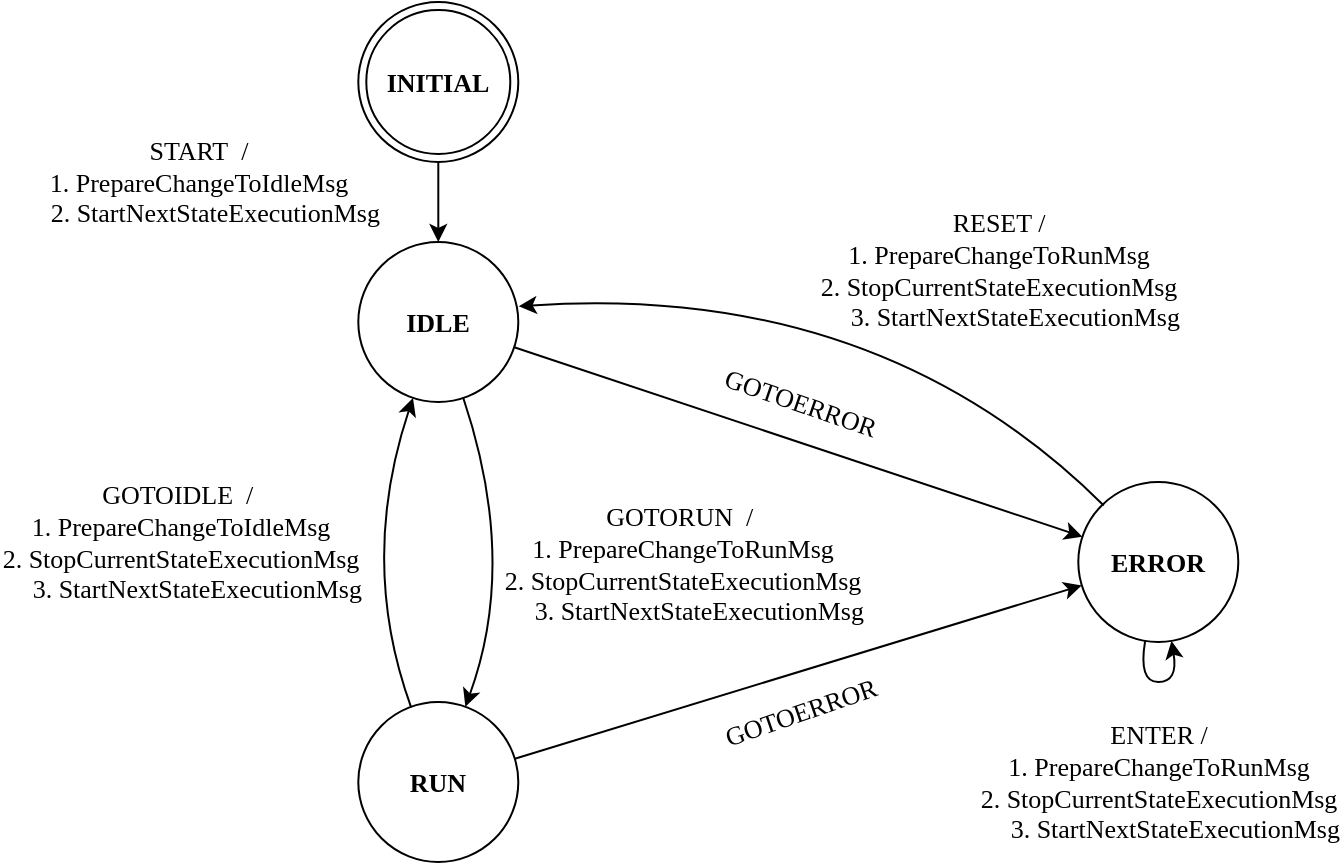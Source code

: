 <mxfile>
    <diagram id="9BDRLqt76dtFbIrQ7sjx" name="Page-1">
        <mxGraphModel dx="746" dy="769" grid="1" gridSize="10" guides="1" tooltips="1" connect="1" arrows="1" fold="1" page="1" pageScale="1" pageWidth="827" pageHeight="1169" math="0" shadow="0">
            <root>
                <mxCell id="0"/>
                <mxCell id="1" parent="0"/>
                <mxCell id="94BsapIy3oklP2jeuabq-1" value="&lt;span&gt;INITIAL&lt;/span&gt;" style="ellipse;shape=doubleEllipse;aspect=fixed;fontFamily=Times New Roman;labelBackgroundColor=none;labelBorderColor=none;whiteSpace=wrap;html=1;align=center;fontSize=13;strokeWidth=1;fontStyle=1;" parent="1" vertex="1">
                    <mxGeometry x="200.15" y="80" width="80" height="80" as="geometry"/>
                </mxCell>
                <mxCell id="94BsapIy3oklP2jeuabq-2" value="&lt;span&gt;IDLE&lt;/span&gt;" style="ellipse;aspect=fixed;fontFamily=Times New Roman;labelBackgroundColor=none;labelBorderColor=none;whiteSpace=wrap;html=1;align=center;fontSize=13;strokeWidth=1;fontStyle=1;" parent="1" vertex="1">
                    <mxGeometry x="200.15" y="200" width="80" height="80" as="geometry"/>
                </mxCell>
                <mxCell id="94BsapIy3oklP2jeuabq-3" value="&lt;span&gt;ERROR&lt;/span&gt;" style="ellipse;aspect=fixed;fontFamily=Times New Roman;labelBackgroundColor=none;labelBorderColor=none;whiteSpace=wrap;html=1;align=center;fontSize=13;strokeWidth=1;fontStyle=1;" parent="1" vertex="1">
                    <mxGeometry x="560.15" y="320" width="80" height="80" as="geometry"/>
                </mxCell>
                <mxCell id="94BsapIy3oklP2jeuabq-4" value="&lt;span&gt;RUN&lt;/span&gt;" style="ellipse;aspect=fixed;fontFamily=Times New Roman;labelBackgroundColor=none;labelBorderColor=none;whiteSpace=wrap;html=1;align=center;fontSize=13;strokeWidth=1;fontStyle=1;" parent="1" vertex="1">
                    <mxGeometry x="200.15" y="430" width="80" height="80" as="geometry"/>
                </mxCell>
                <mxCell id="94BsapIy3oklP2jeuabq-6" value="START&amp;nbsp; / &lt;br style=&quot;font-size: 13px;&quot;&gt;1. PrepareChangeToIdleMsg&lt;br style=&quot;font-size: 13px;&quot;&gt;  &amp;nbsp;&amp;nbsp; &amp;nbsp; 2. StartNextStateExecutionMsg" style="endArrow=classic;rounded=0;fontFamily=Times New Roman;labelBackgroundColor=none;labelBorderColor=none;html=1;align=center;fontSize=13;" parent="1" source="94BsapIy3oklP2jeuabq-1" target="94BsapIy3oklP2jeuabq-2" edge="1">
                    <mxGeometry x="-0.5" y="-120" width="50" height="50" relative="1" as="geometry">
                        <mxPoint x="310.15" y="360" as="sourcePoint"/>
                        <mxPoint x="360.15" y="310" as="targetPoint"/>
                        <mxPoint as="offset"/>
                    </mxGeometry>
                </mxCell>
                <mxCell id="94BsapIy3oklP2jeuabq-12" value="" style="endArrow=classic;curved=1;fontFamily=Times New Roman;labelBackgroundColor=none;labelBorderColor=none;html=1;align=center;fontSize=13;" parent="1" source="94BsapIy3oklP2jeuabq-2" target="94BsapIy3oklP2jeuabq-4" edge="1">
                    <mxGeometry width="50" height="50" relative="1" as="geometry">
                        <mxPoint x="290.15" y="290" as="sourcePoint"/>
                        <mxPoint x="280.15" y="370" as="targetPoint"/>
                        <Array as="points">
                            <mxPoint x="280.15" y="360"/>
                        </Array>
                    </mxGeometry>
                </mxCell>
                <mxCell id="94BsapIy3oklP2jeuabq-17" value="GOTORUN&amp;nbsp; /&amp;nbsp;&lt;br style=&quot;font-size: 13px;&quot;&gt;1. PrepareChangeToRunMsg&lt;br style=&quot;font-size: 13px;&quot;&gt;2. StopCurrentStateExecutionMsg&lt;br style=&quot;font-size: 13px;&quot;&gt;&amp;nbsp; &amp;nbsp; &amp;nbsp;3. StartNextStateExecutionMsg" style="edgeLabel;align=center;verticalAlign=middle;resizable=0;points=[];fontFamily=Times New Roman;labelBackgroundColor=none;labelBorderColor=none;html=1;fontSize=13;" parent="94BsapIy3oklP2jeuabq-12" vertex="1" connectable="0">
                    <mxGeometry x="0.054" y="-15" relative="1" as="geometry">
                        <mxPoint x="96" y="-4" as="offset"/>
                    </mxGeometry>
                </mxCell>
                <mxCell id="94BsapIy3oklP2jeuabq-14" value="" style="endArrow=classic;curved=1;fontFamily=Times New Roman;labelBackgroundColor=none;labelBorderColor=none;html=1;align=center;fontSize=13;" parent="1" source="94BsapIy3oklP2jeuabq-4" target="94BsapIy3oklP2jeuabq-2" edge="1">
                    <mxGeometry width="50" height="50" relative="1" as="geometry">
                        <mxPoint x="230.15" y="420" as="sourcePoint"/>
                        <mxPoint x="280.15" y="370" as="targetPoint"/>
                        <Array as="points">
                            <mxPoint x="200.15" y="360"/>
                        </Array>
                    </mxGeometry>
                </mxCell>
                <mxCell id="94BsapIy3oklP2jeuabq-20" value="GOTOIDLE&amp;nbsp; /&amp;nbsp;&lt;br style=&quot;font-size: 13px;&quot;&gt;1. PrepareChangeToIdleMsg&lt;br style=&quot;font-size: 13px;&quot;&gt;2. StopCurrentStateExecutionMsg&lt;br style=&quot;font-size: 13px;&quot;&gt;&amp;nbsp; &amp;nbsp; &amp;nbsp;3. StartNextStateExecutionMsg" style="edgeLabel;align=center;verticalAlign=middle;resizable=0;points=[];fontFamily=Times New Roman;labelBackgroundColor=none;labelBorderColor=none;html=1;fontSize=13;" parent="94BsapIy3oklP2jeuabq-14" vertex="1" connectable="0">
                    <mxGeometry x="0.218" y="-39" relative="1" as="geometry">
                        <mxPoint x="-133" y="-1" as="offset"/>
                    </mxGeometry>
                </mxCell>
                <mxCell id="94BsapIy3oklP2jeuabq-21" value="" style="endArrow=classic;curved=1;fontFamily=Times New Roman;labelBackgroundColor=none;labelBorderColor=none;html=1;align=center;fontSize=13;" parent="1" source="94BsapIy3oklP2jeuabq-4" target="94BsapIy3oklP2jeuabq-3" edge="1">
                    <mxGeometry width="50" height="50" relative="1" as="geometry">
                        <mxPoint x="260.15" y="450" as="sourcePoint"/>
                        <mxPoint x="310.15" y="400" as="targetPoint"/>
                    </mxGeometry>
                </mxCell>
                <mxCell id="94BsapIy3oklP2jeuabq-25" value="GOTOERROR" style="edgeLabel;align=center;verticalAlign=middle;resizable=0;points=[];rotation=341;fontFamily=Times New Roman;labelBackgroundColor=none;labelBorderColor=none;html=1;fontSize=13;" parent="94BsapIy3oklP2jeuabq-21" vertex="1" connectable="0">
                    <mxGeometry x="-0.091" y="-1" relative="1" as="geometry">
                        <mxPoint x="13" y="15" as="offset"/>
                    </mxGeometry>
                </mxCell>
                <mxCell id="94BsapIy3oklP2jeuabq-22" value="" style="endArrow=classic;curved=1;fontFamily=Times New Roman;labelBackgroundColor=none;labelBorderColor=none;html=1;align=center;fontSize=13;" parent="1" edge="1">
                    <mxGeometry width="50" height="50" relative="1" as="geometry">
                        <mxPoint x="572.866" y="331.716" as="sourcePoint"/>
                        <mxPoint x="280.373" y="232.155" as="targetPoint"/>
                        <Array as="points">
                            <mxPoint x="460.15" y="220"/>
                        </Array>
                    </mxGeometry>
                </mxCell>
                <mxCell id="94BsapIy3oklP2jeuabq-26" value="RESET /&lt;br style=&quot;font-size: 13px;&quot;&gt;1. PrepareChangeToRunMsg&lt;br style=&quot;font-size: 13px;&quot;&gt;2. StopCurrentStateExecutionMsg&lt;br style=&quot;font-size: 13px;&quot;&gt;&amp;nbsp; &amp;nbsp; &amp;nbsp;3. StartNextStateExecutionMsg" style="edgeLabel;align=center;verticalAlign=middle;resizable=0;points=[];fontFamily=Times New Roman;labelBackgroundColor=none;labelBorderColor=none;html=1;fontSize=13;" parent="94BsapIy3oklP2jeuabq-22" vertex="1" connectable="0">
                    <mxGeometry x="-0.248" y="33" relative="1" as="geometry">
                        <mxPoint x="61" y="-52" as="offset"/>
                    </mxGeometry>
                </mxCell>
                <mxCell id="94BsapIy3oklP2jeuabq-23" value="" style="endArrow=classic;curved=1;fontFamily=Times New Roman;labelBackgroundColor=none;labelBorderColor=none;html=1;align=center;fontSize=13;" parent="1" source="94BsapIy3oklP2jeuabq-2" target="94BsapIy3oklP2jeuabq-3" edge="1">
                    <mxGeometry width="50" height="50" relative="1" as="geometry">
                        <mxPoint x="260.15" y="450" as="sourcePoint"/>
                        <mxPoint x="310.15" y="400" as="targetPoint"/>
                    </mxGeometry>
                </mxCell>
                <mxCell id="94BsapIy3oklP2jeuabq-24" value="GOTOERROR" style="edgeLabel;align=center;verticalAlign=middle;resizable=0;points=[];rotation=19;fontFamily=Times New Roman;labelBackgroundColor=none;labelBorderColor=none;html=1;fontSize=13;" parent="94BsapIy3oklP2jeuabq-23" vertex="1" connectable="0">
                    <mxGeometry x="0.111" y="-4" relative="1" as="geometry">
                        <mxPoint x="-14" y="-29" as="offset"/>
                    </mxGeometry>
                </mxCell>
                <mxCell id="94BsapIy3oklP2jeuabq-27" value="ENTER /&lt;br style=&quot;font-size: 13px;&quot;&gt;1. PrepareChangeToRunMsg&lt;br style=&quot;font-size: 13px;&quot;&gt;2. StopCurrentStateExecutionMsg&lt;br style=&quot;font-size: 13px;&quot;&gt;&amp;nbsp; &amp;nbsp; &amp;nbsp;3. StartNextStateExecutionMsg" style="endArrow=classic;curved=1;fontFamily=Times New Roman;labelBackgroundColor=none;labelBorderColor=none;html=1;align=center;fontSize=13;" parent="1" source="94BsapIy3oklP2jeuabq-3" target="94BsapIy3oklP2jeuabq-3" edge="1">
                    <mxGeometry y="-50" width="50" height="50" relative="1" as="geometry">
                        <mxPoint x="320.15" y="390" as="sourcePoint"/>
                        <mxPoint x="370.15" y="340" as="targetPoint"/>
                        <mxPoint as="offset"/>
                        <Array as="points">
                            <mxPoint x="600.15" y="420"/>
                        </Array>
                    </mxGeometry>
                </mxCell>
            </root>
        </mxGraphModel>
    </diagram>
</mxfile>